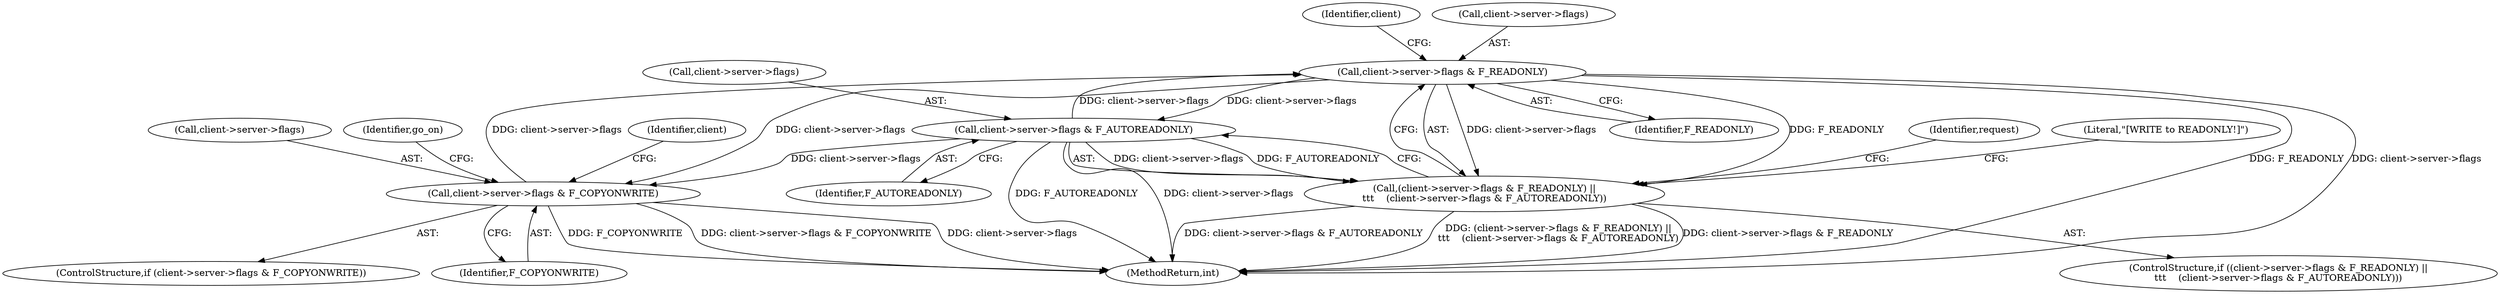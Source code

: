 digraph "0_nbd_3ef52043861ab16352d49af89e048ba6339d6df8@pointer" {
"1000323" [label="(Call,client->server->flags & F_READONLY)"];
"1000330" [label="(Call,client->server->flags & F_AUTOREADONLY)"];
"1000323" [label="(Call,client->server->flags & F_READONLY)"];
"1000178" [label="(Call,client->server->flags & F_COPYONWRITE)"];
"1000322" [label="(Call,(client->server->flags & F_READONLY) ||\n\t\t\t    (client->server->flags & F_AUTOREADONLY))"];
"1000178" [label="(Call,client->server->flags & F_COPYONWRITE)"];
"1000177" [label="(ControlStructure,if (client->server->flags & F_COPYONWRITE))"];
"1000322" [label="(Call,(client->server->flags & F_READONLY) ||\n\t\t\t    (client->server->flags & F_AUTOREADONLY))"];
"1000333" [label="(Identifier,client)"];
"1000184" [label="(Identifier,F_COPYONWRITE)"];
"1000321" [label="(ControlStructure,if ((client->server->flags & F_READONLY) ||\n\t\t\t    (client->server->flags & F_AUTOREADONLY)))"];
"1000336" [label="(Identifier,F_AUTOREADONLY)"];
"1000330" [label="(Call,client->server->flags & F_AUTOREADONLY)"];
"1000207" [label="(Identifier,go_on)"];
"1000323" [label="(Call,client->server->flags & F_READONLY)"];
"1000411" [label="(MethodReturn,int)"];
"1000339" [label="(Literal,\"[WRITE to READONLY!]\")"];
"1000348" [label="(Identifier,request)"];
"1000331" [label="(Call,client->server->flags)"];
"1000324" [label="(Call,client->server->flags)"];
"1000329" [label="(Identifier,F_READONLY)"];
"1000188" [label="(Identifier,client)"];
"1000179" [label="(Call,client->server->flags)"];
"1000323" -> "1000322"  [label="AST: "];
"1000323" -> "1000329"  [label="CFG: "];
"1000324" -> "1000323"  [label="AST: "];
"1000329" -> "1000323"  [label="AST: "];
"1000333" -> "1000323"  [label="CFG: "];
"1000322" -> "1000323"  [label="CFG: "];
"1000323" -> "1000411"  [label="DDG: F_READONLY"];
"1000323" -> "1000411"  [label="DDG: client->server->flags"];
"1000323" -> "1000178"  [label="DDG: client->server->flags"];
"1000323" -> "1000322"  [label="DDG: client->server->flags"];
"1000323" -> "1000322"  [label="DDG: F_READONLY"];
"1000330" -> "1000323"  [label="DDG: client->server->flags"];
"1000178" -> "1000323"  [label="DDG: client->server->flags"];
"1000323" -> "1000330"  [label="DDG: client->server->flags"];
"1000330" -> "1000322"  [label="AST: "];
"1000330" -> "1000336"  [label="CFG: "];
"1000331" -> "1000330"  [label="AST: "];
"1000336" -> "1000330"  [label="AST: "];
"1000322" -> "1000330"  [label="CFG: "];
"1000330" -> "1000411"  [label="DDG: client->server->flags"];
"1000330" -> "1000411"  [label="DDG: F_AUTOREADONLY"];
"1000330" -> "1000178"  [label="DDG: client->server->flags"];
"1000330" -> "1000322"  [label="DDG: client->server->flags"];
"1000330" -> "1000322"  [label="DDG: F_AUTOREADONLY"];
"1000178" -> "1000177"  [label="AST: "];
"1000178" -> "1000184"  [label="CFG: "];
"1000179" -> "1000178"  [label="AST: "];
"1000184" -> "1000178"  [label="AST: "];
"1000188" -> "1000178"  [label="CFG: "];
"1000207" -> "1000178"  [label="CFG: "];
"1000178" -> "1000411"  [label="DDG: client->server->flags & F_COPYONWRITE"];
"1000178" -> "1000411"  [label="DDG: client->server->flags"];
"1000178" -> "1000411"  [label="DDG: F_COPYONWRITE"];
"1000322" -> "1000321"  [label="AST: "];
"1000339" -> "1000322"  [label="CFG: "];
"1000348" -> "1000322"  [label="CFG: "];
"1000322" -> "1000411"  [label="DDG: client->server->flags & F_AUTOREADONLY"];
"1000322" -> "1000411"  [label="DDG: (client->server->flags & F_READONLY) ||\n\t\t\t    (client->server->flags & F_AUTOREADONLY)"];
"1000322" -> "1000411"  [label="DDG: client->server->flags & F_READONLY"];
}
